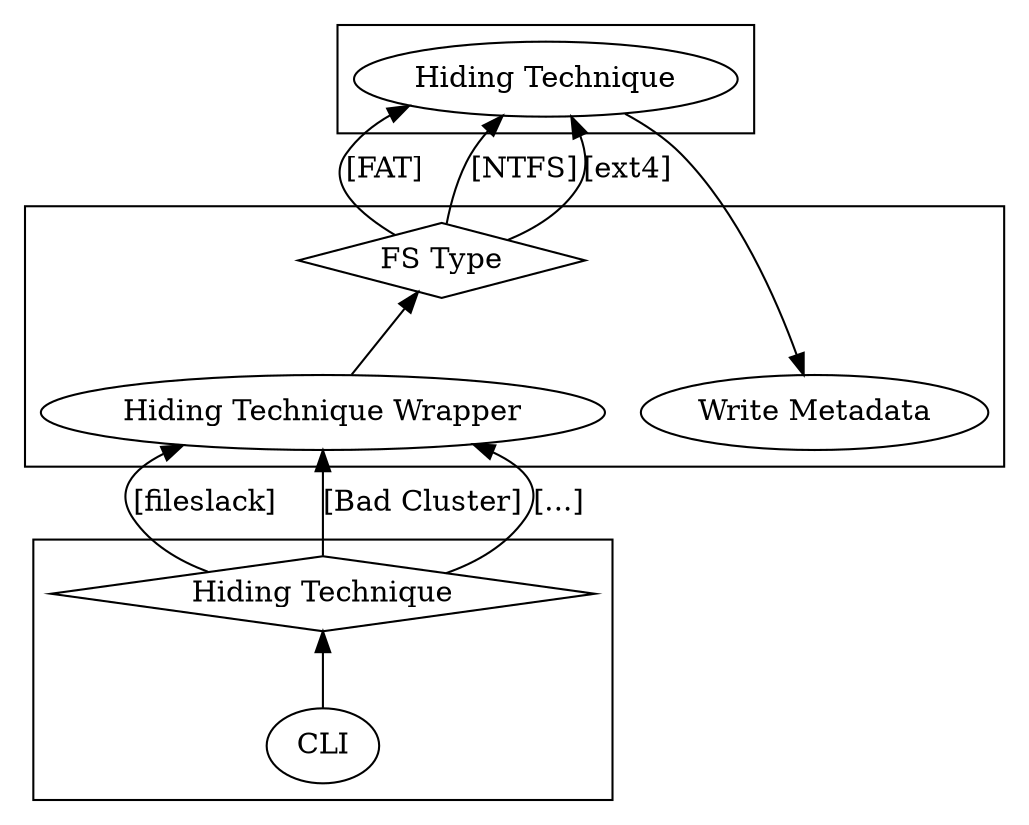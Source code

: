 digraph G {
	/* splines=ortho */
	rankdir = BT;


	subgraph cluster_0 {
		"cli" [label=CLI];
		"Qtechnique" [label="Hiding Technique", shape=diamond];
		
	}

	subgraph cluster_1 {
		"techniqueWrapper" [label="Hiding Technique Wrapper"];
		"Qfstype" [label="FS Type", shape=diamond];
		"writeMeta" [label="Write Metadata"];
	}

	subgraph cluster_2 {
		"hidingTechnique" [label="Hiding Technique"];
	}

	"cli" -> "Qtechnique";
	"Qtechnique" -> "techniqueWrapper"[label="[fileslack]"]
	"Qtechnique" -> "techniqueWrapper"[label="[Bad Cluster]"]
	"Qtechnique" -> "techniqueWrapper"[label="[...]"]
	"techniqueWrapper" -> "Qfstype"
	"Qfstype" -> "hidingTechnique"[label="[FAT]"]
	"Qfstype" -> "hidingTechnique"[label="[NTFS]"]
	"Qfstype" -> "hidingTechnique"[label="[ext4]"]
	"hidingTechnique" -> "writeMeta"
}
